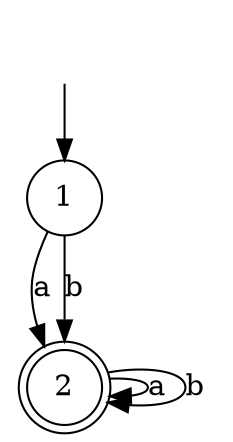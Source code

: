 digraph G{
    ""[shape=none]
    "1"[shape=circle]
    "2"[shape=doublecircle]

    ""->"1"
    "1" -> "2"[label="a"]
    "1" -> "2"[label="b"]
    "2" -> "2"[label="a"]
    "2" -> "2"[label="b"]
}
